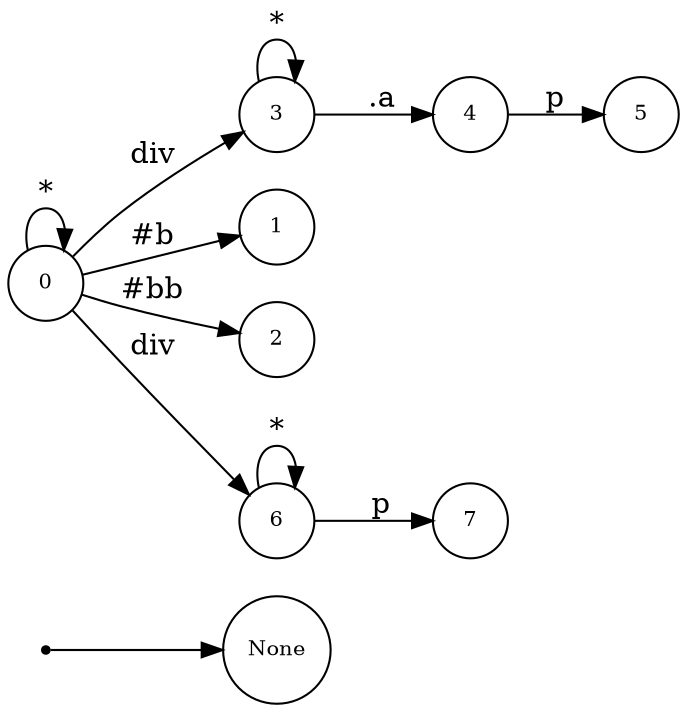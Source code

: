digraph NFA {
  rankdir=LR;
  node [shape=circle, fontsize=10];
  __start [shape=point, label=""];
  __start -> None;
  3 [label="3"];
  1 [label="1"];
  4 [label="4"];
  7 [label="7"];
  2 [label="2"];
  0 [label="0"];
  6 [label="6"];
  5 [label="5"];
  { node [shape=doublecircle]; 1 2 5 7 }
  0 -> 0 [label="*"];
  0 -> 1 [label="#b"];
  0 -> 2 [label="#bb"];
  0 -> 3 [label="div"];
  3 -> 3 [label="*"];
  3 -> 4 [label=".a"];
  4 -> 5 [label="p"];
  0 -> 6 [label="div"];
  6 -> 6 [label="*"];
  6 -> 7 [label="p"];
}
